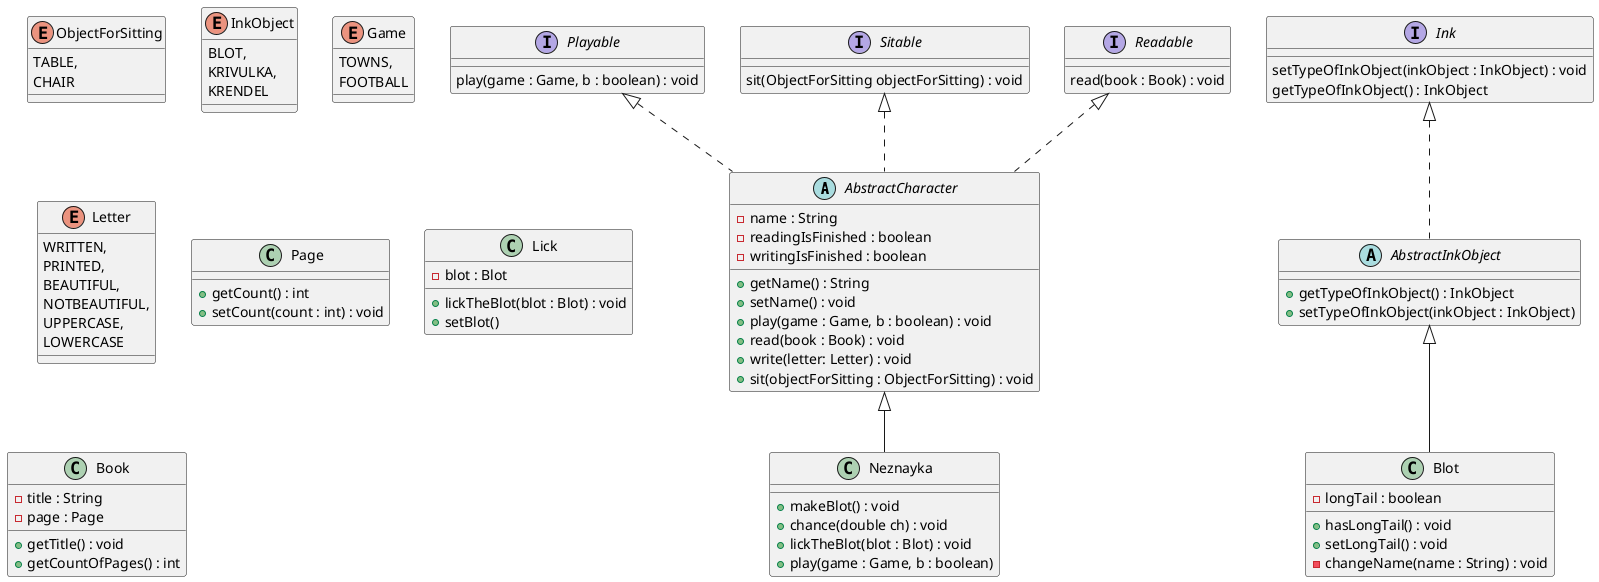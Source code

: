@startuml
abstract class AbstractCharacter implements Playable, Sitable, Readable {
  -name : String
  -readingIsFinished : boolean
  -writingIsFinished : boolean
  +getName() : String
  +setName() : void
  +play(game : Game, b : boolean) : void
  +read(book : Book) : void
  +write(letter: Letter) : void
  +sit(objectForSitting : ObjectForSitting) : void
}

class Neznayka extends AbstractCharacter{
  +makeBlot() : void
  +chance(double ch) : void
  +lickTheBlot(blot : Blot) : void
  +play(game : Game, b : boolean)
}

enum ObjectForSitting{
  TABLE,
  CHAIR
}
enum InkObject{
  BLOT,
  KRIVULKA,
  KRENDEL
}
enum Game {
  TOWNS,
  FOOTBALL
}
enum Letter{
  WRITTEN,
  PRINTED,
  BEAUTIFUL,
  NOTBEAUTIFUL,
  UPPERCASE,
  LOWERCASE
}

interface Ink {
  setTypeOfInkObject(inkObject : InkObject) : void
  getTypeOfInkObject() : InkObject
}
interface Playable {
  play(game : Game, b : boolean) : void
}

interface Readable {
  read(book : Book) : void
}

interface Sitable {
  sit(ObjectForSitting objectForSitting) : void
}

class Page{
  +getCount() : int
  +setCount(count : int) : void
}

abstract class AbstractInkObject implements Ink {
  +getTypeOfInkObject() : InkObject
  +setTypeOfInkObject(inkObject : InkObject)
}

class Blot extends AbstractInkObject{
  -longTail : boolean
  +hasLongTail() : void
  +setLongTail() : void
  -changeName(name : String) : void
}
class Lick{
  -blot : Blot
  +lickTheBlot(blot : Blot) : void
  +setBlot()
}
class Book{
  -title : String
  -page : Page
  +getTitle() : void
  +getCountOfPages() : int
}
@enduml